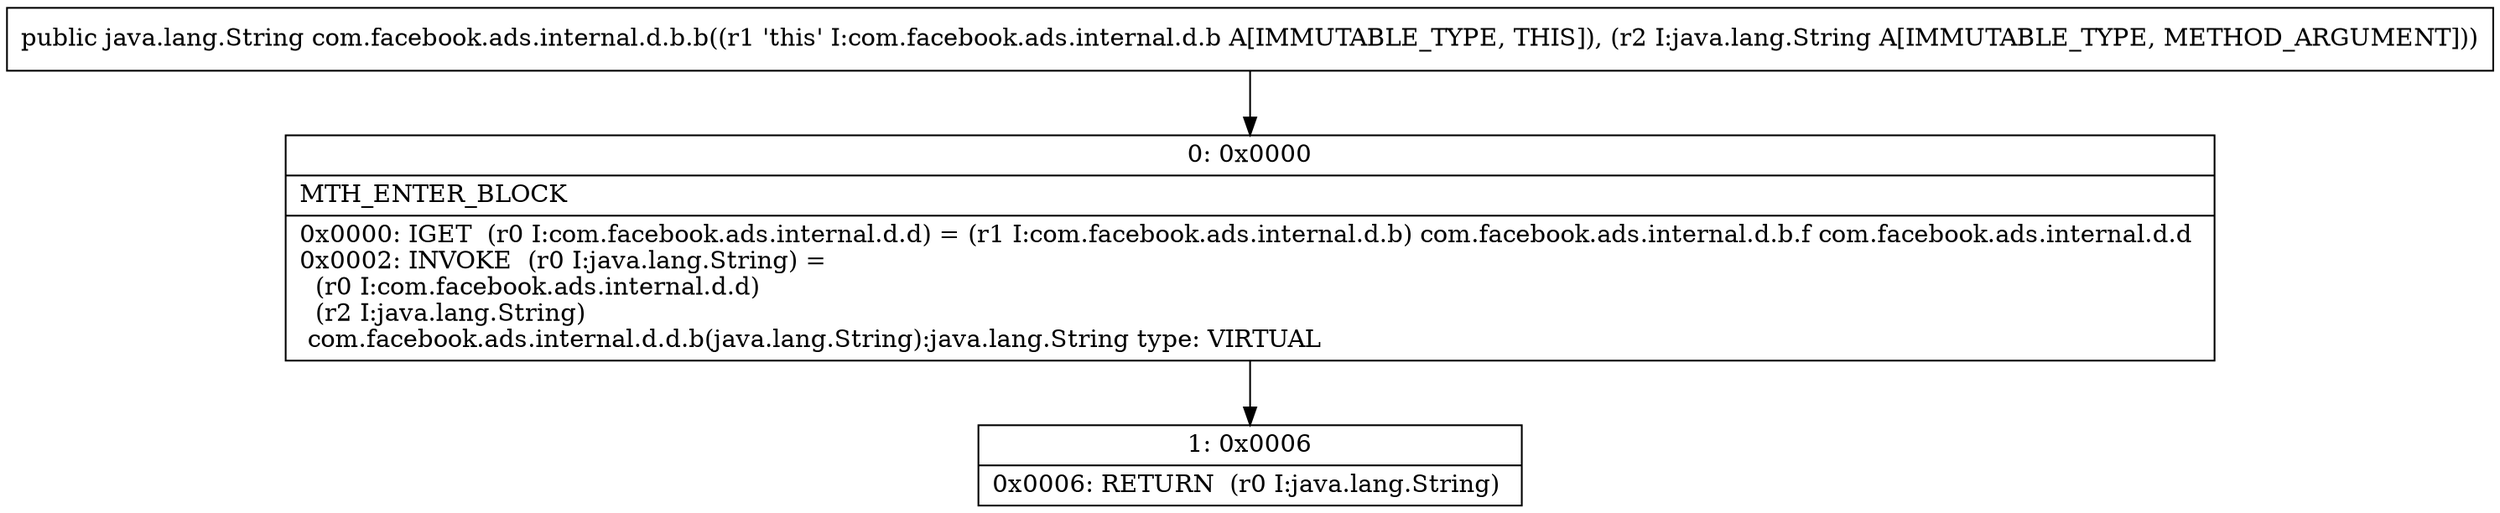 digraph "CFG forcom.facebook.ads.internal.d.b.b(Ljava\/lang\/String;)Ljava\/lang\/String;" {
Node_0 [shape=record,label="{0\:\ 0x0000|MTH_ENTER_BLOCK\l|0x0000: IGET  (r0 I:com.facebook.ads.internal.d.d) = (r1 I:com.facebook.ads.internal.d.b) com.facebook.ads.internal.d.b.f com.facebook.ads.internal.d.d \l0x0002: INVOKE  (r0 I:java.lang.String) = \l  (r0 I:com.facebook.ads.internal.d.d)\l  (r2 I:java.lang.String)\l com.facebook.ads.internal.d.d.b(java.lang.String):java.lang.String type: VIRTUAL \l}"];
Node_1 [shape=record,label="{1\:\ 0x0006|0x0006: RETURN  (r0 I:java.lang.String) \l}"];
MethodNode[shape=record,label="{public java.lang.String com.facebook.ads.internal.d.b.b((r1 'this' I:com.facebook.ads.internal.d.b A[IMMUTABLE_TYPE, THIS]), (r2 I:java.lang.String A[IMMUTABLE_TYPE, METHOD_ARGUMENT])) }"];
MethodNode -> Node_0;
Node_0 -> Node_1;
}

